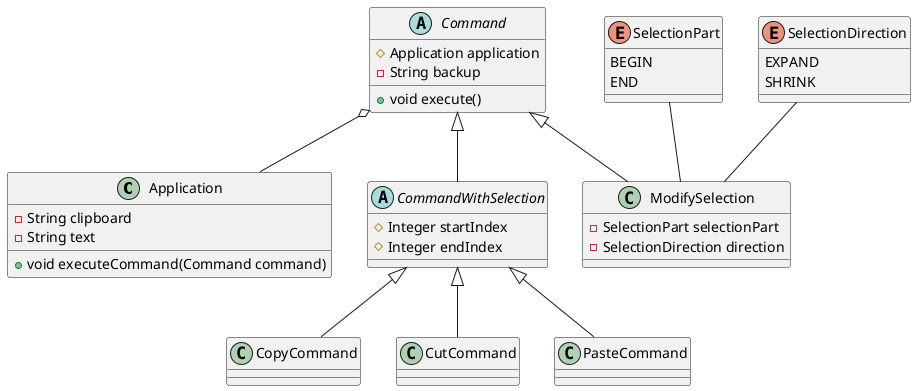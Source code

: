 @startuml
'https://plantuml.com/class-diagram

class Application{
    -String clipboard
    -String text
    +void executeCommand(Command command)
}

abstract class Command{
    #Application application
    -String backup
    +void execute()
}

Command <|-- CommandWithSelection

abstract class CommandWithSelection{
    #Integer startIndex
    #Integer endIndex
}

CommandWithSelection <|-- CopyCommand
CommandWithSelection <|-- CutCommand
CommandWithSelection <|-- PasteCommand
Command <|-- ModifySelection

class CopyCommand{
}

class CutCommand{
}

class PasteCommand{
}

class ModifySelection{
    -SelectionPart selectionPart
    -SelectionDirection direction
}

enum SelectionPart {
  BEGIN
  END
}

enum SelectionDirection {
  EXPAND
  SHRINK
}

Command o-- Application

SelectionDirection -- ModifySelection
SelectionPart -- ModifySelection

@enduml